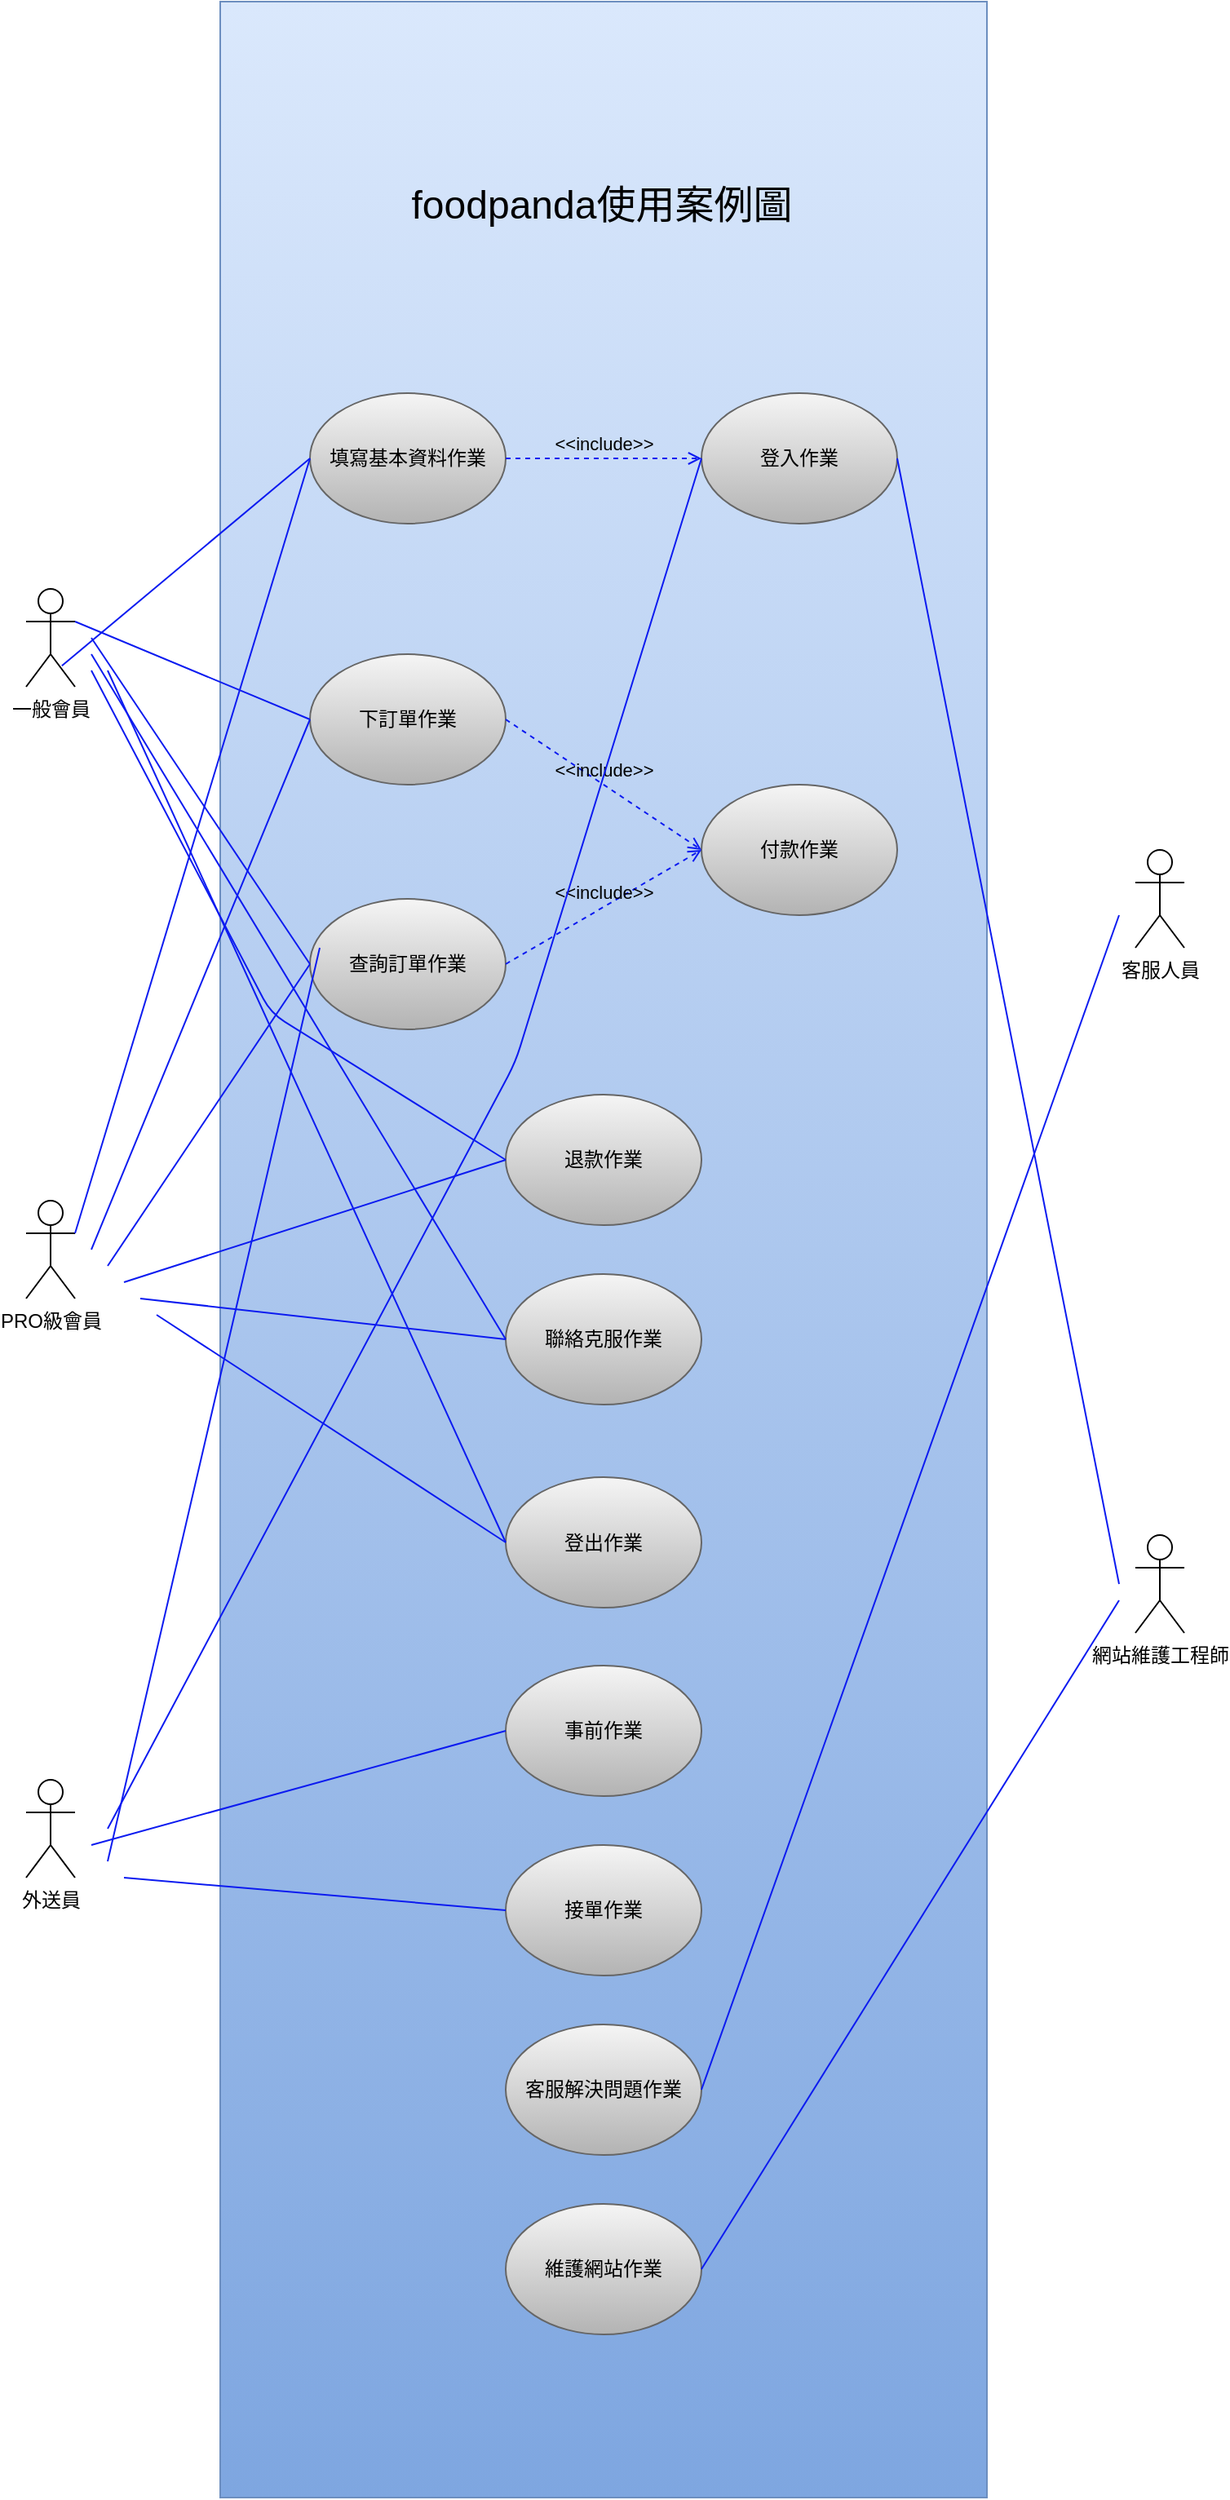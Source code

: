 <mxfile>
    <diagram id="5nWFcHsJlzp0EEoHFMl1" name="use_case_diagram">
        <mxGraphModel dx="987" dy="1335" grid="1" gridSize="10" guides="1" tooltips="1" connect="1" arrows="1" fold="1" page="1" pageScale="1" pageWidth="827" pageHeight="1169" math="0" shadow="0">
            <root>
                <mxCell id="0"/>
                <mxCell id="1" parent="0"/>
                <mxCell id="2" value="" style="rounded=0;whiteSpace=wrap;html=1;fillColor=#dae8fc;gradientColor=#7ea6e0;strokeColor=#6c8ebf;" vertex="1" parent="1">
                    <mxGeometry x="179" y="30" width="470" height="1530" as="geometry"/>
                </mxCell>
                <mxCell id="4" value="&lt;font color=&quot;#000000&quot;&gt;登入作業&lt;/font&gt;" style="ellipse;whiteSpace=wrap;html=1;fillColor=#f5f5f5;strokeColor=#666666;gradientColor=#b3b3b3;" vertex="1" parent="1">
                    <mxGeometry x="474" y="270" width="120" height="80" as="geometry"/>
                </mxCell>
                <mxCell id="5" value="&lt;font color=&quot;#000000&quot;&gt;填寫基本資料作業&lt;/font&gt;" style="ellipse;whiteSpace=wrap;html=1;fillColor=#f5f5f5;strokeColor=#666666;gradientColor=#b3b3b3;" vertex="1" parent="1">
                    <mxGeometry x="234" y="270" width="120" height="80" as="geometry"/>
                </mxCell>
                <mxCell id="6" value="&lt;font color=&quot;#000000&quot;&gt;下訂單作業&lt;/font&gt;" style="ellipse;whiteSpace=wrap;html=1;fillColor=#f5f5f5;strokeColor=#666666;gradientColor=#b3b3b3;" vertex="1" parent="1">
                    <mxGeometry x="234" y="430" width="120" height="80" as="geometry"/>
                </mxCell>
                <mxCell id="7" value="&lt;font color=&quot;#000000&quot;&gt;查詢訂單作業&lt;/font&gt;&lt;span style=&quot;color: rgba(0 , 0 , 0 , 0) ; font-family: monospace ; font-size: 0px&quot;&gt;%3CmxGraphModel%3E%3Croot%3E%3CmxCell%20id%3D%220%22%2F%3E%3CmxCell%20id%3D%221%22%20parent%3D%220%22%2F%3E%3CmxCell%20id%3D%222%22%20value%3D%22%26lt%3Bfont%20color%3D%26quot%3B%23000000%26quot%3B%26gt%3B%E4%B8%8B%E8%A8%82%E5%96%AE%E4%BD%9C%E6%A5%AD%26lt%3B%2Ffont%26gt%3B%22%20style%3D%22ellipse%3BwhiteSpace%3Dwrap%3Bhtml%3D1%3BfillColor%3D%23f5f5f5%3BstrokeColor%3D%23666666%3BgradientColor%3D%23b3b3b3%3B%22%20vertex%3D%221%22%20parent%3D%221%22%3E%3CmxGeometry%20x%3D%22354%22%20y%3D%22420%22%20width%3D%22120%22%20height%3D%2280%22%20as%3D%22geometry%22%2F%3E%3C%2FmxCell%3E%3C%2Froot%3E%3C%2FmxGraphModel%3E&lt;/span&gt;" style="ellipse;whiteSpace=wrap;html=1;fillColor=#f5f5f5;strokeColor=#666666;gradientColor=#b3b3b3;" vertex="1" parent="1">
                    <mxGeometry x="234" y="580" width="120" height="80" as="geometry"/>
                </mxCell>
                <mxCell id="8" value="&lt;font color=&quot;#000000&quot;&gt;付款作業&lt;/font&gt;" style="ellipse;whiteSpace=wrap;html=1;fillColor=#f5f5f5;strokeColor=#666666;gradientColor=#b3b3b3;" vertex="1" parent="1">
                    <mxGeometry x="474" y="510" width="120" height="80" as="geometry"/>
                </mxCell>
                <mxCell id="9" value="&lt;font color=&quot;#000000&quot;&gt;退款作業&lt;/font&gt;" style="ellipse;whiteSpace=wrap;html=1;fillColor=#f5f5f5;strokeColor=#666666;gradientColor=#b3b3b3;" vertex="1" parent="1">
                    <mxGeometry x="354" y="700" width="120" height="80" as="geometry"/>
                </mxCell>
                <mxCell id="12" value="&lt;font color=&quot;#000000&quot;&gt;聯絡克服作業&lt;/font&gt;" style="ellipse;whiteSpace=wrap;html=1;fillColor=#f5f5f5;strokeColor=#666666;gradientColor=#b3b3b3;" vertex="1" parent="1">
                    <mxGeometry x="354" y="810" width="120" height="80" as="geometry"/>
                </mxCell>
                <mxCell id="13" value="&lt;font color=&quot;#000000&quot;&gt;登出作業&lt;/font&gt;" style="ellipse;whiteSpace=wrap;html=1;fillColor=#f5f5f5;strokeColor=#666666;gradientColor=#b3b3b3;" vertex="1" parent="1">
                    <mxGeometry x="354" y="934.5" width="120" height="80" as="geometry"/>
                </mxCell>
                <mxCell id="14" value="&lt;font color=&quot;#000000&quot;&gt;事前作業&lt;/font&gt;" style="ellipse;whiteSpace=wrap;html=1;fillColor=#f5f5f5;strokeColor=#666666;gradientColor=#b3b3b3;" vertex="1" parent="1">
                    <mxGeometry x="354" y="1050" width="120" height="80" as="geometry"/>
                </mxCell>
                <mxCell id="15" value="&lt;font color=&quot;#000000&quot;&gt;接單作業&lt;/font&gt;" style="ellipse;whiteSpace=wrap;html=1;fillColor=#f5f5f5;strokeColor=#666666;gradientColor=#b3b3b3;" vertex="1" parent="1">
                    <mxGeometry x="354" y="1160" width="120" height="80" as="geometry"/>
                </mxCell>
                <mxCell id="16" value="&lt;font color=&quot;#000000&quot;&gt;客服解決問題作業&lt;/font&gt;" style="ellipse;whiteSpace=wrap;html=1;fillColor=#f5f5f5;strokeColor=#666666;gradientColor=#b3b3b3;" vertex="1" parent="1">
                    <mxGeometry x="354" y="1270" width="120" height="80" as="geometry"/>
                </mxCell>
                <mxCell id="17" value="&lt;font color=&quot;#000000&quot;&gt;維護網站作業&lt;/font&gt;" style="ellipse;whiteSpace=wrap;html=1;fillColor=#f5f5f5;strokeColor=#666666;gradientColor=#b3b3b3;" vertex="1" parent="1">
                    <mxGeometry x="354" y="1380" width="120" height="80" as="geometry"/>
                </mxCell>
                <mxCell id="18" value="&amp;lt;&amp;lt;include&amp;gt;&amp;gt;" style="html=1;verticalAlign=bottom;labelBackgroundColor=none;endArrow=open;endFill=0;dashed=1;fontColor=#000000;exitX=1;exitY=0.5;exitDx=0;exitDy=0;entryX=0;entryY=0.5;entryDx=0;entryDy=0;strokeColor=#0C1BF0;" edge="1" parent="1" source="5" target="4">
                    <mxGeometry width="160" relative="1" as="geometry">
                        <mxPoint x="320" y="490" as="sourcePoint"/>
                        <mxPoint x="480" y="490" as="targetPoint"/>
                    </mxGeometry>
                </mxCell>
                <mxCell id="19" value="&amp;lt;&amp;lt;include&amp;gt;&amp;gt;" style="html=1;verticalAlign=bottom;labelBackgroundColor=none;endArrow=open;endFill=0;dashed=1;fontColor=#000000;exitX=1;exitY=0.5;exitDx=0;exitDy=0;entryX=0;entryY=0.5;entryDx=0;entryDy=0;strokeColor=#0C1BF0;" edge="1" parent="1" source="6" target="8">
                    <mxGeometry width="160" relative="1" as="geometry">
                        <mxPoint x="364" y="320" as="sourcePoint"/>
                        <mxPoint x="484" y="320" as="targetPoint"/>
                    </mxGeometry>
                </mxCell>
                <mxCell id="20" value="&amp;lt;&amp;lt;include&amp;gt;&amp;gt;" style="html=1;verticalAlign=bottom;labelBackgroundColor=none;endArrow=open;endFill=0;dashed=1;fontColor=#000000;exitX=1;exitY=0.5;exitDx=0;exitDy=0;entryX=0;entryY=0.5;entryDx=0;entryDy=0;strokeColor=#0C1BF0;" edge="1" parent="1" source="7" target="8">
                    <mxGeometry width="160" relative="1" as="geometry">
                        <mxPoint x="364" y="480" as="sourcePoint"/>
                        <mxPoint x="484" y="560" as="targetPoint"/>
                    </mxGeometry>
                </mxCell>
                <mxCell id="21" value="一般會員" style="shape=umlActor;verticalLabelPosition=bottom;verticalAlign=top;html=1;fontColor=#000000;" vertex="1" parent="1">
                    <mxGeometry x="60" y="390" width="30" height="60" as="geometry"/>
                </mxCell>
                <mxCell id="22" value="&lt;font style=&quot;font-size: 24px&quot;&gt;foodpanda使用案例圖&lt;/font&gt;" style="text;html=1;strokeColor=none;fillColor=none;align=center;verticalAlign=middle;whiteSpace=wrap;rounded=0;fontColor=#000000;" vertex="1" parent="1">
                    <mxGeometry x="286" y="140" width="254" height="30" as="geometry"/>
                </mxCell>
                <mxCell id="23" value="PRO級會員" style="shape=umlActor;verticalLabelPosition=bottom;verticalAlign=top;html=1;fontColor=#000000;" vertex="1" parent="1">
                    <mxGeometry x="60" y="765" width="30" height="60" as="geometry"/>
                </mxCell>
                <mxCell id="24" value="外送員" style="shape=umlActor;verticalLabelPosition=bottom;verticalAlign=top;html=1;fontColor=#000000;" vertex="1" parent="1">
                    <mxGeometry x="60" y="1120" width="30" height="60" as="geometry"/>
                </mxCell>
                <mxCell id="25" value="客服人員" style="shape=umlActor;verticalLabelPosition=bottom;verticalAlign=top;html=1;fontColor=#000000;" vertex="1" parent="1">
                    <mxGeometry x="740" y="550" width="30" height="60" as="geometry"/>
                </mxCell>
                <mxCell id="26" value="網站維護工程師" style="shape=umlActor;verticalLabelPosition=bottom;verticalAlign=top;html=1;fontColor=#000000;" vertex="1" parent="1">
                    <mxGeometry x="740" y="970" width="30" height="60" as="geometry"/>
                </mxCell>
                <mxCell id="27" value="" style="endArrow=none;html=1;fontSize=24;fontColor=#000000;strokeColor=#0C1BF0;exitX=0.731;exitY=0.786;exitDx=0;exitDy=0;exitPerimeter=0;entryX=0;entryY=0.5;entryDx=0;entryDy=0;" edge="1" parent="1" source="21" target="5">
                    <mxGeometry width="50" height="50" relative="1" as="geometry">
                        <mxPoint x="400" y="670" as="sourcePoint"/>
                        <mxPoint x="450" y="620" as="targetPoint"/>
                    </mxGeometry>
                </mxCell>
                <mxCell id="28" value="" style="endArrow=none;html=1;fontSize=24;fontColor=#000000;strokeColor=#0C1BF0;exitX=1;exitY=0.333;exitDx=0;exitDy=0;exitPerimeter=0;entryX=0;entryY=0.5;entryDx=0;entryDy=0;" edge="1" parent="1" source="21" target="6">
                    <mxGeometry width="50" height="50" relative="1" as="geometry">
                        <mxPoint x="91.93" y="447.16" as="sourcePoint"/>
                        <mxPoint x="244" y="320" as="targetPoint"/>
                    </mxGeometry>
                </mxCell>
                <mxCell id="29" value="" style="endArrow=none;html=1;fontSize=24;fontColor=#000000;strokeColor=#0C1BF0;exitX=1;exitY=0.333;exitDx=0;exitDy=0;exitPerimeter=0;entryX=0;entryY=0.5;entryDx=0;entryDy=0;" edge="1" parent="1" target="7">
                    <mxGeometry width="50" height="50" relative="1" as="geometry">
                        <mxPoint x="100" y="420" as="sourcePoint"/>
                        <mxPoint x="244" y="480.0" as="targetPoint"/>
                    </mxGeometry>
                </mxCell>
                <mxCell id="30" value="" style="endArrow=none;html=1;fontSize=24;fontColor=#000000;strokeColor=#0C1BF0;entryX=0;entryY=0.5;entryDx=0;entryDy=0;" edge="1" parent="1" target="9">
                    <mxGeometry width="50" height="50" relative="1" as="geometry">
                        <mxPoint x="100" y="440" as="sourcePoint"/>
                        <mxPoint x="244" y="630.0" as="targetPoint"/>
                        <Array as="points">
                            <mxPoint x="210" y="650"/>
                        </Array>
                    </mxGeometry>
                </mxCell>
                <mxCell id="31" value="" style="endArrow=none;html=1;fontSize=24;fontColor=#000000;strokeColor=#0C1BF0;entryX=0;entryY=0.5;entryDx=0;entryDy=0;" edge="1" parent="1" target="12">
                    <mxGeometry width="50" height="50" relative="1" as="geometry">
                        <mxPoint x="100" y="430" as="sourcePoint"/>
                        <mxPoint x="244" y="630.0" as="targetPoint"/>
                    </mxGeometry>
                </mxCell>
                <mxCell id="32" value="" style="endArrow=none;html=1;fontSize=24;fontColor=#000000;strokeColor=#0C1BF0;entryX=0;entryY=0.5;entryDx=0;entryDy=0;" edge="1" parent="1" target="13">
                    <mxGeometry width="50" height="50" relative="1" as="geometry">
                        <mxPoint x="110" y="440" as="sourcePoint"/>
                        <mxPoint x="364.0" y="860.0" as="targetPoint"/>
                    </mxGeometry>
                </mxCell>
                <mxCell id="33" value="" style="endArrow=none;html=1;fontSize=24;fontColor=#000000;strokeColor=#0C1BF0;exitX=1;exitY=0.333;exitDx=0;exitDy=0;exitPerimeter=0;entryX=0;entryY=0.5;entryDx=0;entryDy=0;" edge="1" parent="1" source="23" target="5">
                    <mxGeometry width="50" height="50" relative="1" as="geometry">
                        <mxPoint x="420" y="810" as="sourcePoint"/>
                        <mxPoint x="470" y="760" as="targetPoint"/>
                    </mxGeometry>
                </mxCell>
                <mxCell id="34" value="" style="endArrow=none;html=1;fontSize=24;fontColor=#000000;strokeColor=#0C1BF0;exitX=1;exitY=0.333;exitDx=0;exitDy=0;exitPerimeter=0;entryX=0;entryY=0.5;entryDx=0;entryDy=0;" edge="1" parent="1" target="6">
                    <mxGeometry width="50" height="50" relative="1" as="geometry">
                        <mxPoint x="100" y="795" as="sourcePoint"/>
                        <mxPoint x="244" y="320" as="targetPoint"/>
                    </mxGeometry>
                </mxCell>
                <mxCell id="35" value="" style="endArrow=none;html=1;fontSize=24;fontColor=#000000;strokeColor=#0C1BF0;exitX=1;exitY=0.333;exitDx=0;exitDy=0;exitPerimeter=0;entryX=0;entryY=0.5;entryDx=0;entryDy=0;" edge="1" parent="1" target="7">
                    <mxGeometry width="50" height="50" relative="1" as="geometry">
                        <mxPoint x="110" y="805" as="sourcePoint"/>
                        <mxPoint x="244" y="480" as="targetPoint"/>
                    </mxGeometry>
                </mxCell>
                <mxCell id="36" value="" style="endArrow=none;html=1;fontSize=24;fontColor=#000000;strokeColor=#0C1BF0;exitX=1;exitY=0.333;exitDx=0;exitDy=0;exitPerimeter=0;entryX=0;entryY=0.5;entryDx=0;entryDy=0;" edge="1" parent="1" target="9">
                    <mxGeometry width="50" height="50" relative="1" as="geometry">
                        <mxPoint x="120" y="815" as="sourcePoint"/>
                        <mxPoint x="244" y="630.0" as="targetPoint"/>
                    </mxGeometry>
                </mxCell>
                <mxCell id="37" value="" style="endArrow=none;html=1;fontSize=24;fontColor=#000000;strokeColor=#0C1BF0;exitX=1;exitY=0.333;exitDx=0;exitDy=0;exitPerimeter=0;entryX=0;entryY=0.5;entryDx=0;entryDy=0;" edge="1" parent="1" target="12">
                    <mxGeometry width="50" height="50" relative="1" as="geometry">
                        <mxPoint x="130" y="825" as="sourcePoint"/>
                        <mxPoint x="364" y="750" as="targetPoint"/>
                    </mxGeometry>
                </mxCell>
                <mxCell id="38" value="" style="endArrow=none;html=1;fontSize=24;fontColor=#000000;strokeColor=#0C1BF0;exitX=1;exitY=0.333;exitDx=0;exitDy=0;exitPerimeter=0;entryX=0;entryY=0.5;entryDx=0;entryDy=0;" edge="1" parent="1" target="13">
                    <mxGeometry width="50" height="50" relative="1" as="geometry">
                        <mxPoint x="140" y="835" as="sourcePoint"/>
                        <mxPoint x="364" y="860" as="targetPoint"/>
                    </mxGeometry>
                </mxCell>
                <mxCell id="39" value="" style="endArrow=none;html=1;fontSize=24;fontColor=#000000;strokeColor=#0C1BF0;entryX=0;entryY=0.5;entryDx=0;entryDy=0;" edge="1" parent="1" target="4">
                    <mxGeometry width="50" height="50" relative="1" as="geometry">
                        <mxPoint x="110" y="1150" as="sourcePoint"/>
                        <mxPoint x="470" y="1120" as="targetPoint"/>
                        <Array as="points">
                            <mxPoint x="360" y="680"/>
                        </Array>
                    </mxGeometry>
                </mxCell>
                <mxCell id="40" value="" style="endArrow=none;html=1;fontSize=24;fontColor=#000000;strokeColor=#0C1BF0;entryX=0;entryY=0.5;entryDx=0;entryDy=0;" edge="1" parent="1" target="14">
                    <mxGeometry width="50" height="50" relative="1" as="geometry">
                        <mxPoint x="100" y="1160" as="sourcePoint"/>
                        <mxPoint x="470" y="940" as="targetPoint"/>
                    </mxGeometry>
                </mxCell>
                <mxCell id="41" value="" style="endArrow=none;html=1;fontSize=24;fontColor=#000000;strokeColor=#0C1BF0;" edge="1" parent="1">
                    <mxGeometry width="50" height="50" relative="1" as="geometry">
                        <mxPoint x="110" y="1170" as="sourcePoint"/>
                        <mxPoint x="240" y="610" as="targetPoint"/>
                    </mxGeometry>
                </mxCell>
                <mxCell id="42" value="" style="endArrow=none;html=1;fontSize=24;fontColor=#000000;strokeColor=#0C1BF0;entryX=0;entryY=0.5;entryDx=0;entryDy=0;" edge="1" parent="1" target="15">
                    <mxGeometry width="50" height="50" relative="1" as="geometry">
                        <mxPoint x="120" y="1180" as="sourcePoint"/>
                        <mxPoint x="250" y="620.0" as="targetPoint"/>
                    </mxGeometry>
                </mxCell>
                <mxCell id="44" value="" style="endArrow=none;html=1;fontSize=24;fontColor=#000000;strokeColor=#0C1BF0;exitX=1;exitY=0.5;exitDx=0;exitDy=0;" edge="1" parent="1" source="16">
                    <mxGeometry width="50" height="50" relative="1" as="geometry">
                        <mxPoint x="420" y="810" as="sourcePoint"/>
                        <mxPoint x="730" y="590" as="targetPoint"/>
                    </mxGeometry>
                </mxCell>
                <mxCell id="45" value="" style="endArrow=none;html=1;fontSize=24;fontColor=#000000;strokeColor=#0C1BF0;exitX=1;exitY=0.5;exitDx=0;exitDy=0;" edge="1" parent="1" source="4">
                    <mxGeometry width="50" height="50" relative="1" as="geometry">
                        <mxPoint x="420" y="810" as="sourcePoint"/>
                        <mxPoint x="730" y="1000" as="targetPoint"/>
                    </mxGeometry>
                </mxCell>
                <mxCell id="46" value="" style="endArrow=none;html=1;fontSize=24;fontColor=#000000;strokeColor=#0C1BF0;exitX=1;exitY=0.5;exitDx=0;exitDy=0;" edge="1" parent="1" source="17">
                    <mxGeometry width="50" height="50" relative="1" as="geometry">
                        <mxPoint x="420" y="810" as="sourcePoint"/>
                        <mxPoint x="730" y="1010" as="targetPoint"/>
                    </mxGeometry>
                </mxCell>
            </root>
        </mxGraphModel>
    </diagram>
</mxfile>